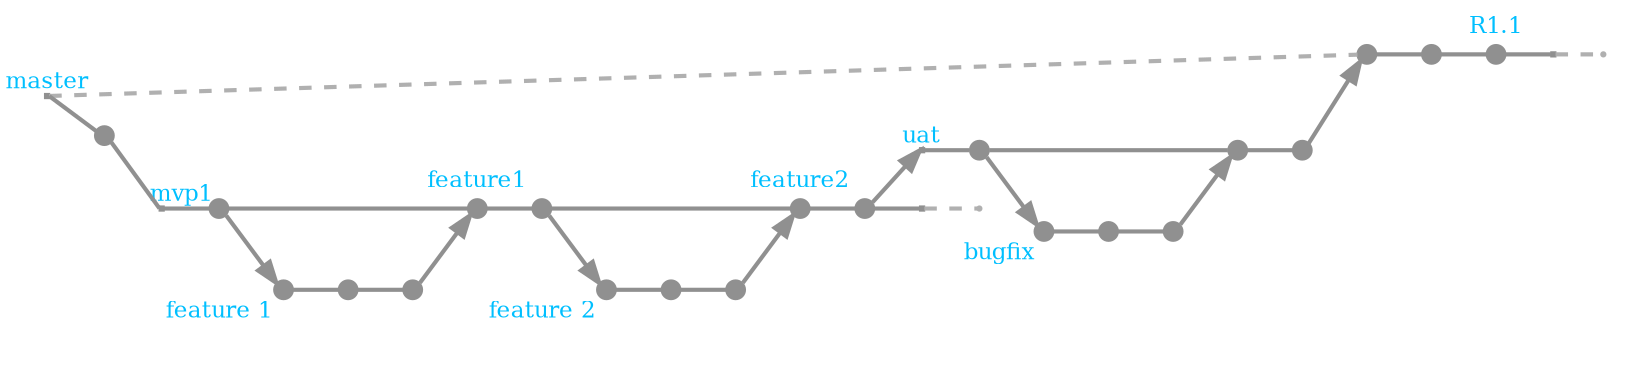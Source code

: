 digraph g{
    rankdir="LR";
    pad=0.3;
    nodesep=0.3;
    ranksep=0.3;
    splines=line
    forcelabels=false;

    node [width=0.12, height=0.12, fixedsize=true,
        shape=circle, style=filled, color="#909090",
        fontcolor="deepskyblue", font="Consolas", fontsize="11pt"];
    edge [arrowhead=none, color="#909090", penwidth=2];


node  [group="master"];


    //Master branch
    m0    [label="master\n\n", width=0.03, height=0.03, shape=box];
    m1    [label=""];
    m2    [label=""];
    r11   [label="R1.1\n\n\n"];
    m3    [label="", width=0.03, height=0.03, shape=box];
    e3f   [label="", width=0.03, height=0.03, shape=circle, color="#b0b0b0"];
    m0 -> mvp0
    m0 -> m1 [color="#b0b0b0", style=dashed];
    m1 -> m2 -> r11 -> m3;
    m3 -> e3f [color="#b0b0b0", style=dashed, arrowhead=none];


    //UAT branch
    node  [group="uat"];
    uat1    [label="uat\n\n", width=0.03, height=0.03, shape=box];
    uat2    [label=""];
    uat3    [label=""];
    uat4    [label=""];
    uat1 -> uat2 -> uat3 -> uat4;
    uat4 -> m1 [arrowhead=normal];

    //Bugfix feature in UAT
    node  [group="uatbugfix"];
    uatbf1    [label="", xlabel="bugfix" ];
    uatbf1commit [label=""];
    uatbf1touat [label=""];
    uatbf1 -> uatbf1commit -> uatbf1touat
    uat2 -> uatbf1 [arrowhead=normal];
    uatbf1touat -> uat3 [arrowhead=normal];


    //MVP1 development branch. Originally branched from Master
    node  [group="mvp1"];
    mvp0 [label=""];
    mvp1 [label="     mvp1\n\n", width=0.03, height=0.03, shape=box];
    mvp1f1start [label=""];
    mvp1f1end   [label="feature1\n\n\n"];
    mvp1f2start   [label=""];
    mvp1f2end   [label="feature2\n\n\n"];
    mvp1uat [label=""];
    e1    [label="", width=0.03, height=0.03, shape=box];
    e1f   [label="", width=0.03, height=0.03, shape=circle, color="#b0b0b0"];
    mvp0 -> mvp1 -> mvp1f1start -> mvp1f1end -> mvp1f2start -> mvp1f2end -> mvp1uat -> e1;
    e1 -> e1f [color="#b0b0b0", style=dashed, arrowhead=none];

    //Branching to UAT
    mvp1uat -> uat1 [arrowhead=normal];

    //Feature 1 and 2 for MVP1
    node  [group="feature1"];
    f1    [label="", xlabel="feature 1" ];
    f1commit [label=""];
    f1tomvp1 [label=""];
    f1 -> f1commit -> f1tomvp1

    mvp1f1start -> f1 [arrowhead=normal];
    f1tomvp1 -> mvp1f1end [arrowhead=normal];

    node  [group="feature2"];
    f2    [label="", xlabel="feature 2" ];
    f2commit [label=""];
    f2tomvp1 [label=""];
    f2 -> f2commit -> f2tomvp1

    mvp1f2start -> f2 [arrowhead=normal];
    f2tomvp1 -> mvp1f2end [arrowhead=normal];


}
